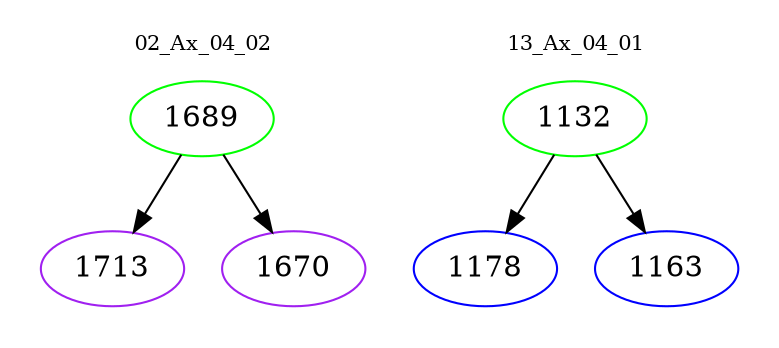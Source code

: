 digraph{
subgraph cluster_0 {
color = white
label = "02_Ax_04_02";
fontsize=10;
T0_1689 [label="1689", color="green"]
T0_1689 -> T0_1713 [color="black"]
T0_1713 [label="1713", color="purple"]
T0_1689 -> T0_1670 [color="black"]
T0_1670 [label="1670", color="purple"]
}
subgraph cluster_1 {
color = white
label = "13_Ax_04_01";
fontsize=10;
T1_1132 [label="1132", color="green"]
T1_1132 -> T1_1178 [color="black"]
T1_1178 [label="1178", color="blue"]
T1_1132 -> T1_1163 [color="black"]
T1_1163 [label="1163", color="blue"]
}
}
